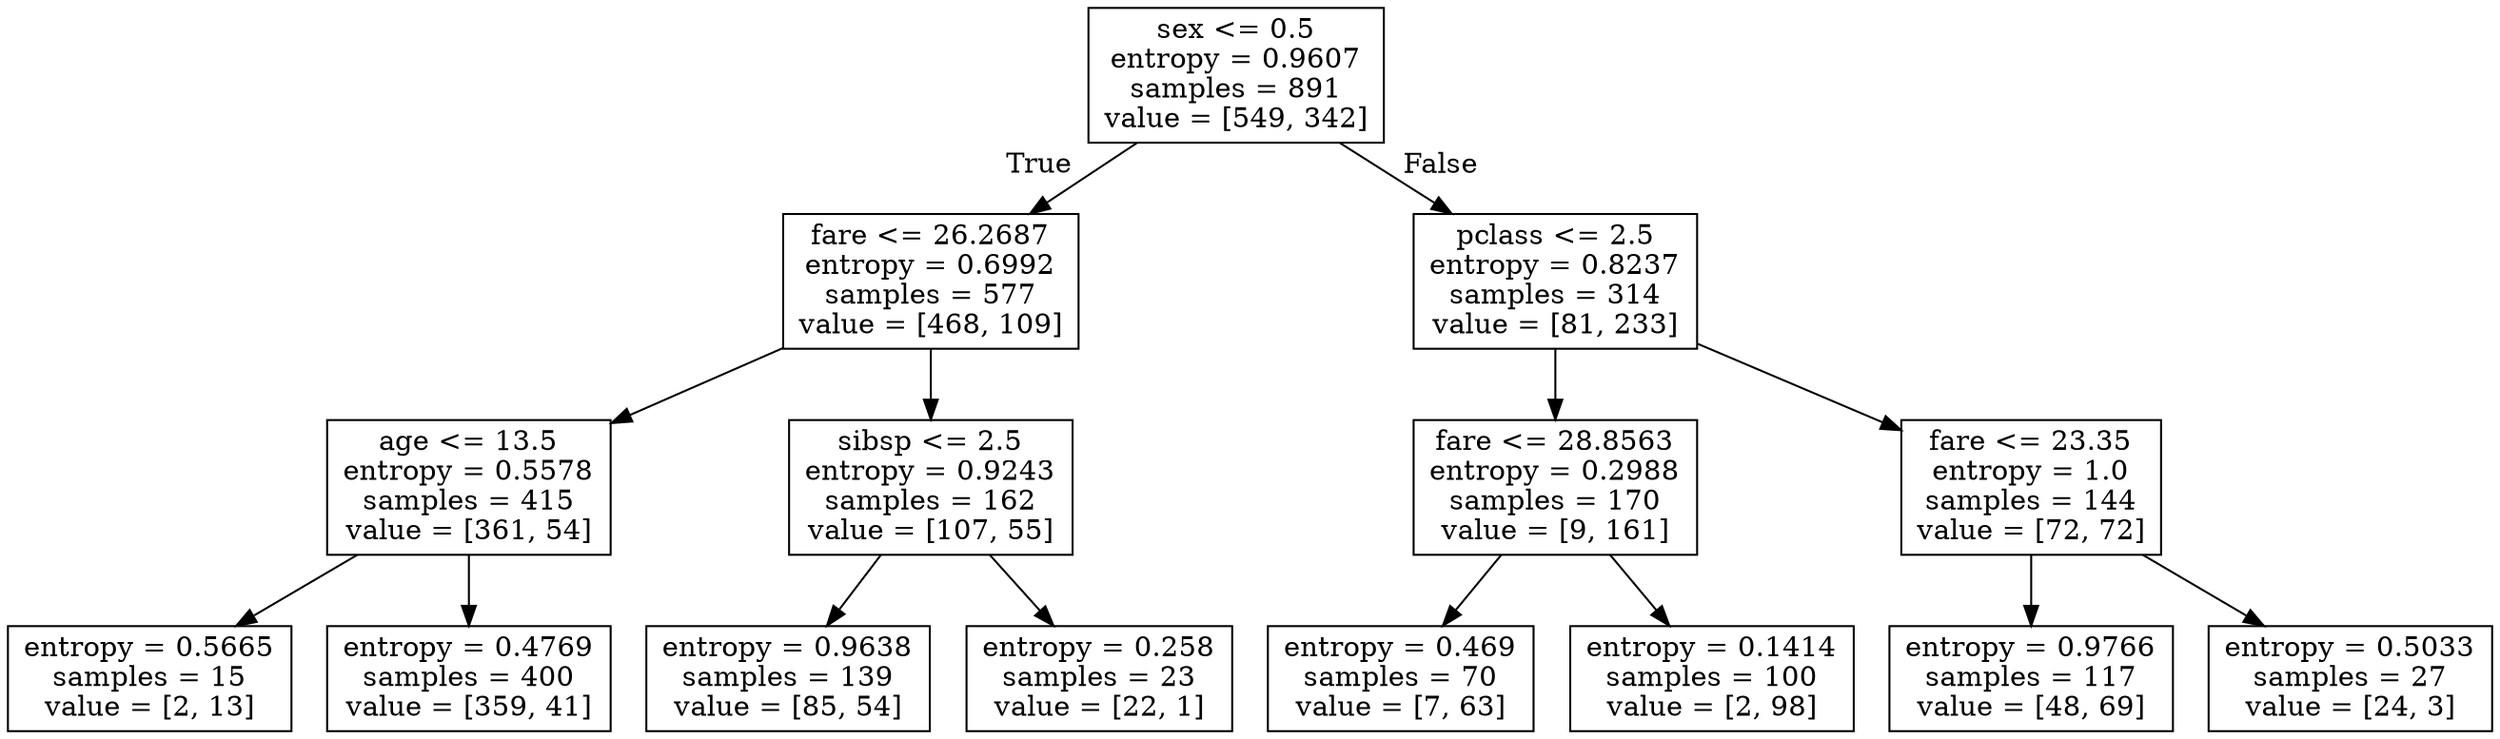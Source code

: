 digraph Tree {
node [shape=box] ;
0 [label="sex <= 0.5\nentropy = 0.9607\nsamples = 891\nvalue = [549, 342]"] ;
1 [label="fare <= 26.2687\nentropy = 0.6992\nsamples = 577\nvalue = [468, 109]"] ;
0 -> 1 [labeldistance=2.5, labelangle=45, headlabel="True"] ;
2 [label="age <= 13.5\nentropy = 0.5578\nsamples = 415\nvalue = [361, 54]"] ;
1 -> 2 ;
3 [label="entropy = 0.5665\nsamples = 15\nvalue = [2, 13]"] ;
2 -> 3 ;
4 [label="entropy = 0.4769\nsamples = 400\nvalue = [359, 41]"] ;
2 -> 4 ;
5 [label="sibsp <= 2.5\nentropy = 0.9243\nsamples = 162\nvalue = [107, 55]"] ;
1 -> 5 ;
6 [label="entropy = 0.9638\nsamples = 139\nvalue = [85, 54]"] ;
5 -> 6 ;
7 [label="entropy = 0.258\nsamples = 23\nvalue = [22, 1]"] ;
5 -> 7 ;
8 [label="pclass <= 2.5\nentropy = 0.8237\nsamples = 314\nvalue = [81, 233]"] ;
0 -> 8 [labeldistance=2.5, labelangle=-45, headlabel="False"] ;
9 [label="fare <= 28.8563\nentropy = 0.2988\nsamples = 170\nvalue = [9, 161]"] ;
8 -> 9 ;
10 [label="entropy = 0.469\nsamples = 70\nvalue = [7, 63]"] ;
9 -> 10 ;
11 [label="entropy = 0.1414\nsamples = 100\nvalue = [2, 98]"] ;
9 -> 11 ;
12 [label="fare <= 23.35\nentropy = 1.0\nsamples = 144\nvalue = [72, 72]"] ;
8 -> 12 ;
13 [label="entropy = 0.9766\nsamples = 117\nvalue = [48, 69]"] ;
12 -> 13 ;
14 [label="entropy = 0.5033\nsamples = 27\nvalue = [24, 3]"] ;
12 -> 14 ;
}